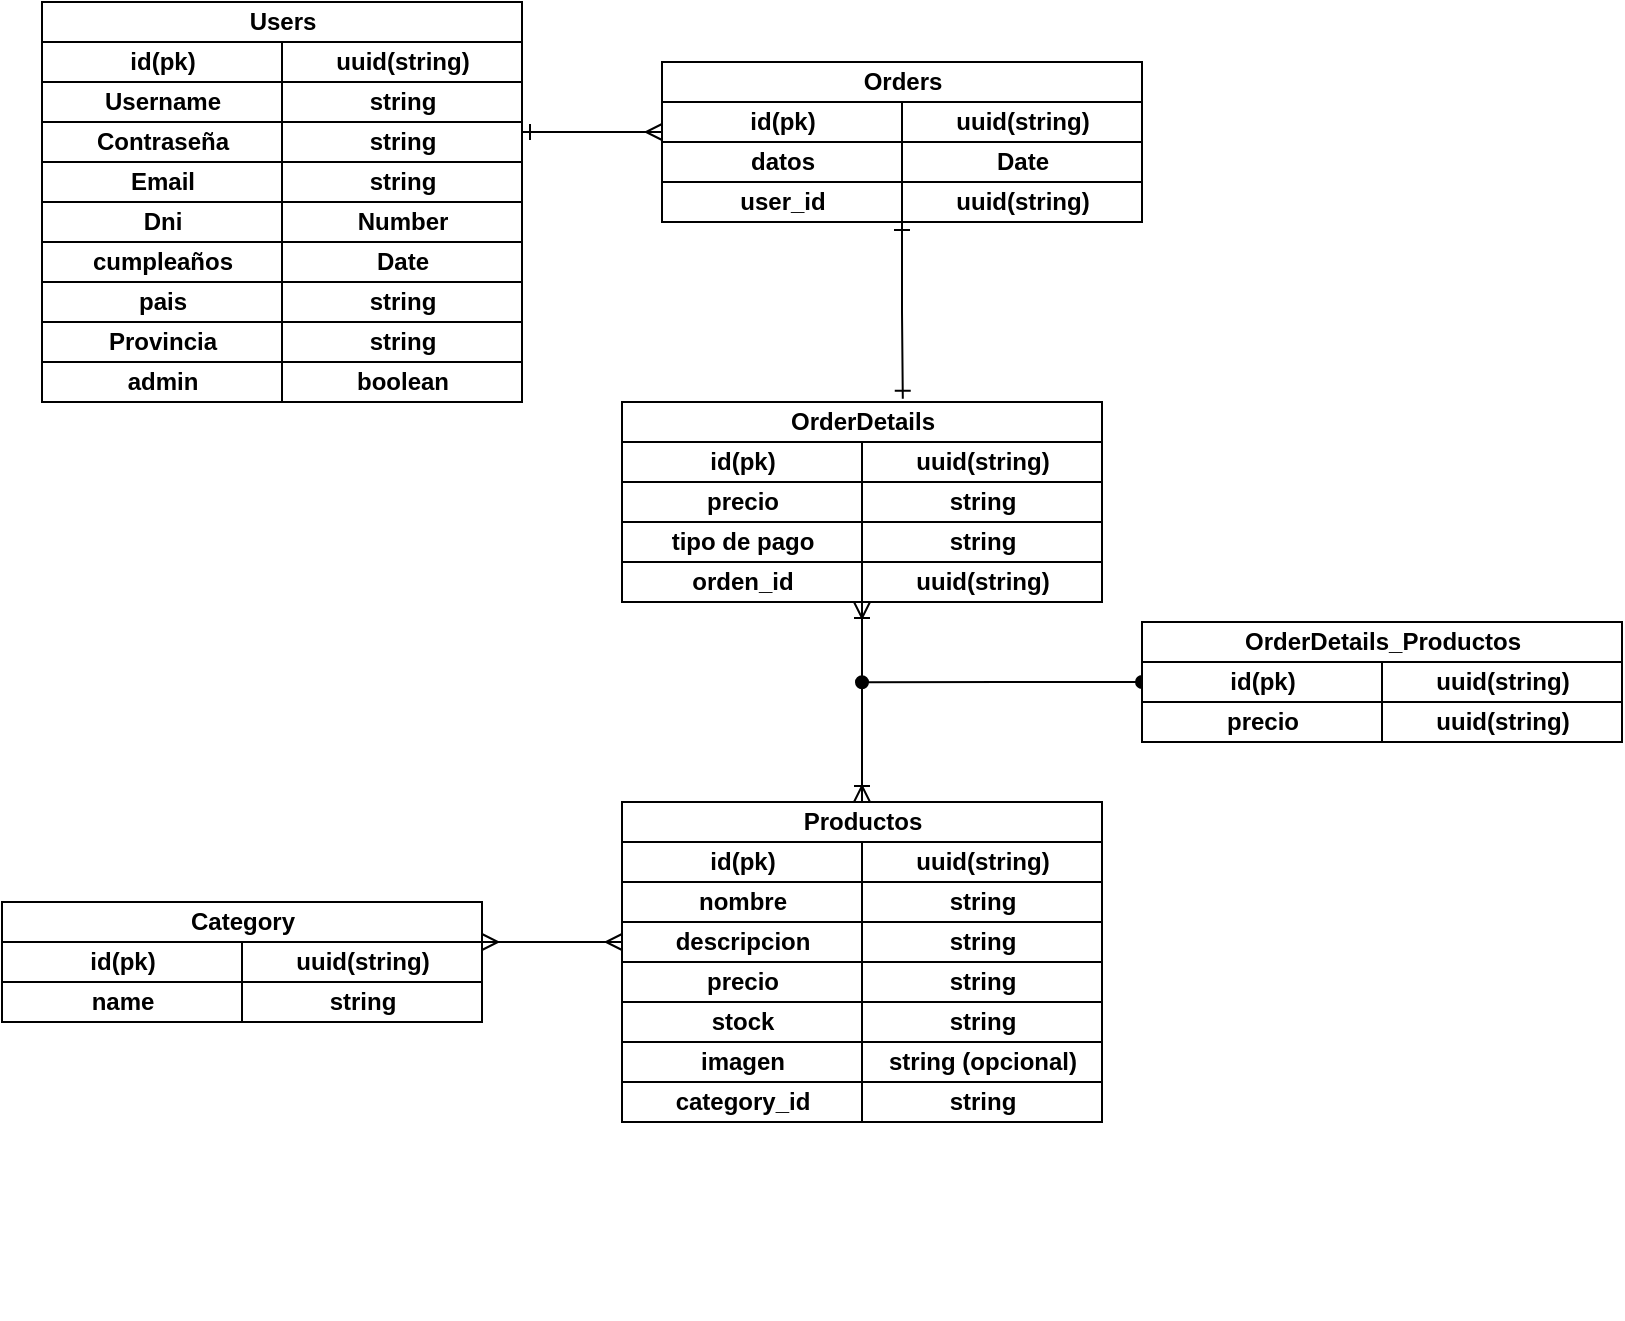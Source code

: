 <mxfile version="25.0.1">
  <diagram id="C5RBs43oDa-KdzZeNtuy" name="Page-1">
    <mxGraphModel dx="989" dy="537" grid="1" gridSize="10" guides="1" tooltips="1" connect="1" arrows="1" fold="1" page="1" pageScale="1" pageWidth="827" pageHeight="1169" math="0" shadow="0">
      <root>
        <mxCell id="WIyWlLk6GJQsqaUBKTNV-0" />
        <mxCell id="WIyWlLk6GJQsqaUBKTNV-1" parent="WIyWlLk6GJQsqaUBKTNV-0" />
        <mxCell id="8zD1isjqCTYLz-I86Rim-5" value="Users" style="swimlane;childLayout=stackLayout;resizeParent=1;resizeParentMax=0;startSize=20;html=1;" vertex="1" parent="WIyWlLk6GJQsqaUBKTNV-1">
          <mxGeometry x="140" y="80" width="240" height="200" as="geometry" />
        </mxCell>
        <mxCell id="8zD1isjqCTYLz-I86Rim-6" value="&lt;div&gt;id(pk)&lt;/div&gt;" style="swimlane;startSize=20;html=1;" vertex="1" parent="8zD1isjqCTYLz-I86Rim-5">
          <mxGeometry y="20" width="120" height="180" as="geometry">
            <mxRectangle y="20" width="40" height="190" as="alternateBounds" />
          </mxGeometry>
        </mxCell>
        <mxCell id="8zD1isjqCTYLz-I86Rim-18" value="&lt;div&gt;Username&lt;/div&gt;" style="swimlane;startSize=20;html=1;" vertex="1" parent="8zD1isjqCTYLz-I86Rim-6">
          <mxGeometry y="20" width="120" height="20" as="geometry">
            <mxRectangle y="20" width="40" height="190" as="alternateBounds" />
          </mxGeometry>
        </mxCell>
        <mxCell id="8zD1isjqCTYLz-I86Rim-19" value="&lt;div&gt;Contraseña&lt;/div&gt;" style="swimlane;startSize=20;html=1;" vertex="1" parent="8zD1isjqCTYLz-I86Rim-6">
          <mxGeometry y="40" width="120" height="20" as="geometry">
            <mxRectangle y="20" width="40" height="190" as="alternateBounds" />
          </mxGeometry>
        </mxCell>
        <mxCell id="8zD1isjqCTYLz-I86Rim-20" value="&lt;div&gt;Email&lt;/div&gt;" style="swimlane;startSize=20;html=1;" vertex="1" parent="8zD1isjqCTYLz-I86Rim-6">
          <mxGeometry y="60" width="120" height="20" as="geometry">
            <mxRectangle y="20" width="40" height="190" as="alternateBounds" />
          </mxGeometry>
        </mxCell>
        <mxCell id="8zD1isjqCTYLz-I86Rim-21" value="&lt;div&gt;Dni&lt;/div&gt;" style="swimlane;startSize=20;html=1;" vertex="1" parent="8zD1isjqCTYLz-I86Rim-6">
          <mxGeometry y="80" width="120" height="20" as="geometry">
            <mxRectangle y="20" width="40" height="190" as="alternateBounds" />
          </mxGeometry>
        </mxCell>
        <mxCell id="8zD1isjqCTYLz-I86Rim-22" value="&lt;div&gt;cumpleaños&lt;/div&gt;" style="swimlane;startSize=20;html=1;" vertex="1" parent="8zD1isjqCTYLz-I86Rim-6">
          <mxGeometry y="100" width="120" height="20" as="geometry">
            <mxRectangle y="20" width="40" height="190" as="alternateBounds" />
          </mxGeometry>
        </mxCell>
        <mxCell id="8zD1isjqCTYLz-I86Rim-23" value="&lt;div&gt;pais&lt;span style=&quot;color: rgba(0, 0, 0, 0); font-family: monospace; font-size: 0px; font-weight: 400; text-align: start; background-color: initial;&quot;&gt;%3CmxGraphModel%3E%3Croot%3E%3CmxCell%20id%3D%220%22%2F%3E%3CmxCell%20id%3D%221%22%20parent%3D%220%22%2F%3E%3CmxCell%20id%3D%222%22%20value%3D%22%26lt%3Bdiv%26gt%3Bid(pk)%26lt%3B%2Fdiv%26gt%3B%22%20style%3D%22swimlane%3BstartSize%3D20%3Bhtml%3D1%3B%22%20vertex%3D%221%22%20parent%3D%221%22%3E%3CmxGeometry%20x%3D%22140%22%20y%3D%22140%22%20width%3D%22120%22%20height%3D%2220%22%20as%3D%22geometry%22%3E%3CmxRectangle%20y%3D%2220%22%20width%3D%2240%22%20height%3D%22190%22%20as%3D%22alternateBounds%22%2F%3E%3C%2FmxGeometry%3E%3C%2FmxCell%3E%3C%2Froot%3E%3C%2FmxGraphModel%3E&lt;/span&gt;&lt;/div&gt;" style="swimlane;startSize=20;html=1;" vertex="1" parent="8zD1isjqCTYLz-I86Rim-6">
          <mxGeometry y="120" width="120" height="20" as="geometry">
            <mxRectangle y="20" width="40" height="190" as="alternateBounds" />
          </mxGeometry>
        </mxCell>
        <mxCell id="8zD1isjqCTYLz-I86Rim-24" value="&lt;div&gt;Provincia&lt;/div&gt;" style="swimlane;startSize=20;html=1;" vertex="1" parent="8zD1isjqCTYLz-I86Rim-6">
          <mxGeometry y="140" width="120" height="20" as="geometry">
            <mxRectangle y="20" width="40" height="190" as="alternateBounds" />
          </mxGeometry>
        </mxCell>
        <mxCell id="8zD1isjqCTYLz-I86Rim-25" value="&lt;div&gt;admin&lt;/div&gt;" style="swimlane;startSize=20;html=1;" vertex="1" parent="8zD1isjqCTYLz-I86Rim-6">
          <mxGeometry y="160" width="120" height="20" as="geometry">
            <mxRectangle y="20" width="40" height="190" as="alternateBounds" />
          </mxGeometry>
        </mxCell>
        <mxCell id="8zD1isjqCTYLz-I86Rim-26" style="edgeStyle=orthogonalEdgeStyle;rounded=0;orthogonalLoop=1;jettySize=auto;html=1;" edge="1" parent="8zD1isjqCTYLz-I86Rim-5">
          <mxGeometry relative="1" as="geometry">
            <mxPoint x="119.966" y="200.0" as="targetPoint" />
            <mxPoint x="120" y="200" as="sourcePoint" />
          </mxGeometry>
        </mxCell>
        <mxCell id="8zD1isjqCTYLz-I86Rim-7" value="uuid(string)" style="swimlane;startSize=20;html=1;" vertex="1" parent="8zD1isjqCTYLz-I86Rim-5">
          <mxGeometry x="120" y="20" width="120" height="180" as="geometry">
            <mxRectangle x="40" y="20" width="40" height="190" as="alternateBounds" />
          </mxGeometry>
        </mxCell>
        <mxCell id="8zD1isjqCTYLz-I86Rim-28" value="&lt;div&gt;string&lt;/div&gt;" style="swimlane;startSize=20;html=1;" vertex="1" parent="8zD1isjqCTYLz-I86Rim-7">
          <mxGeometry y="20" width="120" height="20" as="geometry">
            <mxRectangle y="20" width="40" height="190" as="alternateBounds" />
          </mxGeometry>
        </mxCell>
        <mxCell id="8zD1isjqCTYLz-I86Rim-29" value="&lt;div&gt;string&lt;/div&gt;" style="swimlane;startSize=20;html=1;" vertex="1" parent="8zD1isjqCTYLz-I86Rim-7">
          <mxGeometry y="40" width="120" height="20" as="geometry">
            <mxRectangle y="20" width="40" height="190" as="alternateBounds" />
          </mxGeometry>
        </mxCell>
        <mxCell id="8zD1isjqCTYLz-I86Rim-30" value="&lt;div&gt;string&lt;/div&gt;" style="swimlane;startSize=20;html=1;" vertex="1" parent="8zD1isjqCTYLz-I86Rim-7">
          <mxGeometry y="60" width="120" height="20" as="geometry">
            <mxRectangle y="20" width="40" height="190" as="alternateBounds" />
          </mxGeometry>
        </mxCell>
        <mxCell id="8zD1isjqCTYLz-I86Rim-31" value="&lt;div&gt;Number&lt;span style=&quot;color: rgba(0, 0, 0, 0); font-family: monospace; font-size: 0px; font-weight: 400; text-align: start; background-color: initial;&quot;&gt;%3CmxGraphModel%3E%3Croot%3E%3CmxCell%20id%3D%220%22%2F%3E%3CmxCell%20id%3D%221%22%20parent%3D%220%22%2F%3E%3CmxCell%20id%3D%222%22%20value%3D%22%26lt%3Bdiv%26gt%3Bstring%26lt%3B%2Fdiv%26gt%3B%22%20style%3D%22swimlane%3BstartSize%3D20%3Bhtml%3D1%3B%22%20vertex%3D%221%22%20parent%3D%221%22%3E%3CmxGeometry%20x%3D%22260%22%20y%3D%22120%22%20width%3D%22120%22%20height%3D%2220%22%20as%3D%22geometry%22%3E%3CmxRectangle%20y%3D%2220%22%20width%3D%2240%22%20height%3D%22190%22%20as%3D%22alternateBounds%22%2F%3E%3C%2FmxGeometry%3E%3C%2FmxCell%3E%3C%2Froot%3E%3C%2FmxGraphModel%3E&lt;/span&gt;&lt;/div&gt;" style="swimlane;startSize=20;html=1;" vertex="1" parent="8zD1isjqCTYLz-I86Rim-7">
          <mxGeometry y="80" width="120" height="20" as="geometry">
            <mxRectangle y="20" width="40" height="190" as="alternateBounds" />
          </mxGeometry>
        </mxCell>
        <mxCell id="8zD1isjqCTYLz-I86Rim-32" value="&lt;div&gt;Date&lt;/div&gt;" style="swimlane;startSize=20;html=1;" vertex="1" parent="8zD1isjqCTYLz-I86Rim-7">
          <mxGeometry y="100" width="120" height="20" as="geometry">
            <mxRectangle y="20" width="40" height="190" as="alternateBounds" />
          </mxGeometry>
        </mxCell>
        <mxCell id="8zD1isjqCTYLz-I86Rim-33" value="&lt;div&gt;string&lt;/div&gt;" style="swimlane;startSize=20;html=1;" vertex="1" parent="8zD1isjqCTYLz-I86Rim-7">
          <mxGeometry y="120" width="120" height="20" as="geometry">
            <mxRectangle y="20" width="40" height="190" as="alternateBounds" />
          </mxGeometry>
        </mxCell>
        <mxCell id="8zD1isjqCTYLz-I86Rim-35" value="&lt;div&gt;string&lt;/div&gt;" style="swimlane;startSize=20;html=1;" vertex="1" parent="8zD1isjqCTYLz-I86Rim-7">
          <mxGeometry y="140" width="120" height="20" as="geometry">
            <mxRectangle y="20" width="40" height="190" as="alternateBounds" />
          </mxGeometry>
        </mxCell>
        <mxCell id="8zD1isjqCTYLz-I86Rim-36" value="&lt;div&gt;boolean&lt;/div&gt;" style="swimlane;startSize=20;html=1;" vertex="1" parent="8zD1isjqCTYLz-I86Rim-7">
          <mxGeometry y="160" width="120" height="20" as="geometry">
            <mxRectangle y="20" width="40" height="190" as="alternateBounds" />
          </mxGeometry>
        </mxCell>
        <mxCell id="8zD1isjqCTYLz-I86Rim-37" value="Orders" style="swimlane;childLayout=stackLayout;resizeParent=1;resizeParentMax=0;startSize=20;html=1;" vertex="1" parent="WIyWlLk6GJQsqaUBKTNV-1">
          <mxGeometry x="450" y="110" width="240" height="80" as="geometry" />
        </mxCell>
        <mxCell id="8zD1isjqCTYLz-I86Rim-38" value="&lt;div&gt;id(pk)&lt;/div&gt;" style="swimlane;startSize=20;html=1;" vertex="1" parent="8zD1isjqCTYLz-I86Rim-37">
          <mxGeometry y="20" width="120" height="60" as="geometry">
            <mxRectangle y="20" width="40" height="190" as="alternateBounds" />
          </mxGeometry>
        </mxCell>
        <mxCell id="8zD1isjqCTYLz-I86Rim-39" value="&lt;div&gt;datos&lt;/div&gt;" style="swimlane;startSize=20;html=1;" vertex="1" parent="8zD1isjqCTYLz-I86Rim-38">
          <mxGeometry y="20" width="120" height="20" as="geometry">
            <mxRectangle y="20" width="40" height="190" as="alternateBounds" />
          </mxGeometry>
        </mxCell>
        <mxCell id="8zD1isjqCTYLz-I86Rim-40" value="&lt;div&gt;user_id&lt;/div&gt;" style="swimlane;startSize=20;html=1;" vertex="1" parent="8zD1isjqCTYLz-I86Rim-38">
          <mxGeometry y="40" width="120" height="20" as="geometry">
            <mxRectangle y="20" width="40" height="190" as="alternateBounds" />
          </mxGeometry>
        </mxCell>
        <mxCell id="8zD1isjqCTYLz-I86Rim-47" style="edgeStyle=orthogonalEdgeStyle;rounded=0;orthogonalLoop=1;jettySize=auto;html=1;" edge="1" parent="8zD1isjqCTYLz-I86Rim-37">
          <mxGeometry relative="1" as="geometry">
            <mxPoint x="89.966" y="200.0" as="targetPoint" />
            <mxPoint x="90" y="200" as="sourcePoint" />
          </mxGeometry>
        </mxCell>
        <mxCell id="8zD1isjqCTYLz-I86Rim-48" value="uuid(string)" style="swimlane;startSize=20;html=1;" vertex="1" parent="8zD1isjqCTYLz-I86Rim-37">
          <mxGeometry x="120" y="20" width="120" height="60" as="geometry">
            <mxRectangle x="40" y="20" width="40" height="190" as="alternateBounds" />
          </mxGeometry>
        </mxCell>
        <mxCell id="8zD1isjqCTYLz-I86Rim-49" value="&lt;div&gt;Date&lt;/div&gt;" style="swimlane;startSize=20;html=1;" vertex="1" parent="8zD1isjqCTYLz-I86Rim-48">
          <mxGeometry y="20" width="120" height="20" as="geometry">
            <mxRectangle y="20" width="40" height="190" as="alternateBounds" />
          </mxGeometry>
        </mxCell>
        <mxCell id="8zD1isjqCTYLz-I86Rim-50" value="&lt;div&gt;uuid(string)&lt;/div&gt;" style="swimlane;startSize=20;html=1;" vertex="1" parent="8zD1isjqCTYLz-I86Rim-48">
          <mxGeometry y="40" width="120" height="20" as="geometry">
            <mxRectangle y="20" width="40" height="190" as="alternateBounds" />
          </mxGeometry>
        </mxCell>
        <mxCell id="8zD1isjqCTYLz-I86Rim-57" style="edgeStyle=orthogonalEdgeStyle;rounded=0;orthogonalLoop=1;jettySize=auto;html=1;exitX=1;exitY=1;exitDx=0;exitDy=0;entryX=1;entryY=1;entryDx=0;entryDy=0;" edge="1" parent="8zD1isjqCTYLz-I86Rim-48" source="8zD1isjqCTYLz-I86Rim-48" target="8zD1isjqCTYLz-I86Rim-50">
          <mxGeometry relative="1" as="geometry" />
        </mxCell>
        <mxCell id="8zD1isjqCTYLz-I86Rim-58" value="OrderDetails" style="swimlane;childLayout=stackLayout;resizeParent=1;resizeParentMax=0;startSize=20;html=1;" vertex="1" parent="WIyWlLk6GJQsqaUBKTNV-1">
          <mxGeometry x="430" y="280" width="240" height="100" as="geometry" />
        </mxCell>
        <mxCell id="8zD1isjqCTYLz-I86Rim-59" value="&lt;div&gt;id(pk)&lt;/div&gt;" style="swimlane;startSize=20;html=1;" vertex="1" parent="8zD1isjqCTYLz-I86Rim-58">
          <mxGeometry y="20" width="120" height="80" as="geometry">
            <mxRectangle y="20" width="40" height="190" as="alternateBounds" />
          </mxGeometry>
        </mxCell>
        <mxCell id="8zD1isjqCTYLz-I86Rim-60" value="&lt;div&gt;precio&lt;/div&gt;" style="swimlane;startSize=20;html=1;" vertex="1" parent="8zD1isjqCTYLz-I86Rim-59">
          <mxGeometry y="20" width="120" height="20" as="geometry">
            <mxRectangle y="20" width="40" height="190" as="alternateBounds" />
          </mxGeometry>
        </mxCell>
        <mxCell id="8zD1isjqCTYLz-I86Rim-61" value="&lt;div&gt;tipo de pago&lt;/div&gt;" style="swimlane;startSize=20;html=1;" vertex="1" parent="8zD1isjqCTYLz-I86Rim-59">
          <mxGeometry y="40" width="120" height="20" as="geometry">
            <mxRectangle y="20" width="40" height="190" as="alternateBounds" />
          </mxGeometry>
        </mxCell>
        <mxCell id="8zD1isjqCTYLz-I86Rim-62" value="&lt;div&gt;orden_id&lt;/div&gt;" style="swimlane;startSize=20;html=1;" vertex="1" parent="8zD1isjqCTYLz-I86Rim-59">
          <mxGeometry y="60" width="120" height="20" as="geometry">
            <mxRectangle y="20" width="40" height="190" as="alternateBounds" />
          </mxGeometry>
        </mxCell>
        <mxCell id="8zD1isjqCTYLz-I86Rim-68" style="edgeStyle=orthogonalEdgeStyle;rounded=0;orthogonalLoop=1;jettySize=auto;html=1;" edge="1" parent="8zD1isjqCTYLz-I86Rim-58">
          <mxGeometry relative="1" as="geometry">
            <mxPoint x="109.966" y="270.0" as="targetPoint" />
            <mxPoint x="110" y="270" as="sourcePoint" />
          </mxGeometry>
        </mxCell>
        <mxCell id="8zD1isjqCTYLz-I86Rim-69" value="uuid(string)" style="swimlane;startSize=20;html=1;" vertex="1" parent="8zD1isjqCTYLz-I86Rim-58">
          <mxGeometry x="120" y="20" width="120" height="80" as="geometry">
            <mxRectangle x="40" y="20" width="40" height="190" as="alternateBounds" />
          </mxGeometry>
        </mxCell>
        <mxCell id="8zD1isjqCTYLz-I86Rim-70" value="&lt;div&gt;string&lt;/div&gt;" style="swimlane;startSize=20;html=1;" vertex="1" parent="8zD1isjqCTYLz-I86Rim-69">
          <mxGeometry y="20" width="120" height="20" as="geometry">
            <mxRectangle y="20" width="40" height="190" as="alternateBounds" />
          </mxGeometry>
        </mxCell>
        <mxCell id="8zD1isjqCTYLz-I86Rim-71" value="&lt;div&gt;string&lt;/div&gt;" style="swimlane;startSize=20;html=1;" vertex="1" parent="8zD1isjqCTYLz-I86Rim-69">
          <mxGeometry y="40" width="120" height="20" as="geometry">
            <mxRectangle y="20" width="40" height="190" as="alternateBounds" />
          </mxGeometry>
        </mxCell>
        <mxCell id="8zD1isjqCTYLz-I86Rim-72" value="&lt;div&gt;uuid(string)&lt;/div&gt;" style="swimlane;startSize=20;html=1;" vertex="1" parent="8zD1isjqCTYLz-I86Rim-69">
          <mxGeometry y="60" width="120" height="20" as="geometry">
            <mxRectangle y="20" width="40" height="190" as="alternateBounds" />
          </mxGeometry>
        </mxCell>
        <mxCell id="8zD1isjqCTYLz-I86Rim-78" style="edgeStyle=orthogonalEdgeStyle;rounded=0;orthogonalLoop=1;jettySize=auto;html=1;" edge="1" parent="WIyWlLk6GJQsqaUBKTNV-1">
          <mxGeometry relative="1" as="geometry">
            <mxPoint x="789.966" y="420.0" as="targetPoint" />
            <mxPoint x="790" y="420" as="sourcePoint" />
          </mxGeometry>
        </mxCell>
        <mxCell id="8zD1isjqCTYLz-I86Rim-121" style="edgeStyle=orthogonalEdgeStyle;rounded=0;orthogonalLoop=1;jettySize=auto;html=1;exitX=0;exitY=0.5;exitDx=0;exitDy=0;endArrow=oval;endFill=1;startArrow=oval;startFill=1;" edge="1" parent="WIyWlLk6GJQsqaUBKTNV-1" source="8zD1isjqCTYLz-I86Rim-79">
          <mxGeometry relative="1" as="geometry">
            <mxPoint x="550" y="420.111" as="targetPoint" />
          </mxGeometry>
        </mxCell>
        <mxCell id="8zD1isjqCTYLz-I86Rim-79" value="OrderDetails_Productos" style="swimlane;childLayout=stackLayout;resizeParent=1;resizeParentMax=0;startSize=20;html=1;" vertex="1" parent="WIyWlLk6GJQsqaUBKTNV-1">
          <mxGeometry x="690" y="390" width="240" height="60" as="geometry" />
        </mxCell>
        <mxCell id="8zD1isjqCTYLz-I86Rim-80" value="&lt;div&gt;id(pk)&lt;/div&gt;" style="swimlane;startSize=20;html=1;" vertex="1" parent="8zD1isjqCTYLz-I86Rim-79">
          <mxGeometry y="20" width="120" height="40" as="geometry">
            <mxRectangle y="20" width="40" height="190" as="alternateBounds" />
          </mxGeometry>
        </mxCell>
        <mxCell id="8zD1isjqCTYLz-I86Rim-81" value="&lt;div&gt;precio&lt;/div&gt;" style="swimlane;startSize=20;html=1;" vertex="1" parent="8zD1isjqCTYLz-I86Rim-80">
          <mxGeometry y="20" width="120" height="20" as="geometry">
            <mxRectangle y="20" width="40" height="190" as="alternateBounds" />
          </mxGeometry>
        </mxCell>
        <mxCell id="8zD1isjqCTYLz-I86Rim-84" style="edgeStyle=orthogonalEdgeStyle;rounded=0;orthogonalLoop=1;jettySize=auto;html=1;" edge="1" parent="8zD1isjqCTYLz-I86Rim-79">
          <mxGeometry relative="1" as="geometry">
            <mxPoint x="119.966" y="200.0" as="targetPoint" />
            <mxPoint x="120" y="200" as="sourcePoint" />
          </mxGeometry>
        </mxCell>
        <mxCell id="8zD1isjqCTYLz-I86Rim-85" value="uuid(string)" style="swimlane;startSize=20;html=1;" vertex="1" parent="8zD1isjqCTYLz-I86Rim-79">
          <mxGeometry x="120" y="20" width="120" height="40" as="geometry">
            <mxRectangle x="40" y="20" width="40" height="190" as="alternateBounds" />
          </mxGeometry>
        </mxCell>
        <mxCell id="8zD1isjqCTYLz-I86Rim-86" value="&lt;div&gt;uuid(string)&lt;/div&gt;" style="swimlane;startSize=20;html=1;" vertex="1" parent="8zD1isjqCTYLz-I86Rim-85">
          <mxGeometry y="20" width="120" height="20" as="geometry">
            <mxRectangle y="20" width="40" height="190" as="alternateBounds" />
          </mxGeometry>
        </mxCell>
        <mxCell id="8zD1isjqCTYLz-I86Rim-99" style="edgeStyle=orthogonalEdgeStyle;rounded=0;orthogonalLoop=1;jettySize=auto;html=1;" edge="1" parent="WIyWlLk6GJQsqaUBKTNV-1">
          <mxGeometry relative="1" as="geometry">
            <mxPoint x="529.966" y="510.0" as="targetPoint" />
            <mxPoint x="530" y="510" as="sourcePoint" />
          </mxGeometry>
        </mxCell>
        <mxCell id="8zD1isjqCTYLz-I86Rim-100" value="Productos" style="swimlane;childLayout=stackLayout;resizeParent=1;resizeParentMax=0;startSize=20;html=1;" vertex="1" parent="WIyWlLk6GJQsqaUBKTNV-1">
          <mxGeometry x="430" y="480" width="240" height="160" as="geometry" />
        </mxCell>
        <mxCell id="8zD1isjqCTYLz-I86Rim-101" value="&lt;div&gt;id(pk)&lt;/div&gt;" style="swimlane;startSize=20;html=1;" vertex="1" parent="8zD1isjqCTYLz-I86Rim-100">
          <mxGeometry y="20" width="120" height="140" as="geometry">
            <mxRectangle y="20" width="40" height="190" as="alternateBounds" />
          </mxGeometry>
        </mxCell>
        <mxCell id="8zD1isjqCTYLz-I86Rim-102" value="&lt;div&gt;nombre&lt;/div&gt;" style="swimlane;startSize=20;html=1;" vertex="1" parent="8zD1isjqCTYLz-I86Rim-101">
          <mxGeometry y="20" width="120" height="20" as="geometry">
            <mxRectangle y="20" width="40" height="190" as="alternateBounds" />
          </mxGeometry>
        </mxCell>
        <mxCell id="8zD1isjqCTYLz-I86Rim-103" value="&lt;div&gt;descripcion&lt;/div&gt;" style="swimlane;startSize=20;html=1;" vertex="1" parent="8zD1isjqCTYLz-I86Rim-101">
          <mxGeometry y="40" width="120" height="20" as="geometry">
            <mxRectangle y="20" width="40" height="190" as="alternateBounds" />
          </mxGeometry>
        </mxCell>
        <mxCell id="8zD1isjqCTYLz-I86Rim-104" value="&lt;div&gt;precio&lt;/div&gt;" style="swimlane;startSize=20;html=1;" vertex="1" parent="8zD1isjqCTYLz-I86Rim-101">
          <mxGeometry y="60" width="120" height="20" as="geometry">
            <mxRectangle y="20" width="40" height="190" as="alternateBounds" />
          </mxGeometry>
        </mxCell>
        <mxCell id="8zD1isjqCTYLz-I86Rim-111" value="&lt;div&gt;stock&lt;/div&gt;" style="swimlane;startSize=20;html=1;" vertex="1" parent="8zD1isjqCTYLz-I86Rim-101">
          <mxGeometry y="80" width="120" height="20" as="geometry">
            <mxRectangle y="20" width="40" height="190" as="alternateBounds" />
          </mxGeometry>
        </mxCell>
        <mxCell id="8zD1isjqCTYLz-I86Rim-112" value="&lt;div&gt;imagen&lt;/div&gt;" style="swimlane;startSize=20;html=1;" vertex="1" parent="8zD1isjqCTYLz-I86Rim-101">
          <mxGeometry y="100" width="120" height="20" as="geometry">
            <mxRectangle y="20" width="40" height="190" as="alternateBounds" />
          </mxGeometry>
        </mxCell>
        <mxCell id="8zD1isjqCTYLz-I86Rim-113" value="&lt;div&gt;category_id&lt;/div&gt;" style="swimlane;startSize=20;html=1;" vertex="1" parent="8zD1isjqCTYLz-I86Rim-101">
          <mxGeometry y="120" width="120" height="20" as="geometry">
            <mxRectangle y="20" width="40" height="190" as="alternateBounds" />
          </mxGeometry>
        </mxCell>
        <mxCell id="8zD1isjqCTYLz-I86Rim-105" style="edgeStyle=orthogonalEdgeStyle;rounded=0;orthogonalLoop=1;jettySize=auto;html=1;" edge="1" parent="8zD1isjqCTYLz-I86Rim-100">
          <mxGeometry relative="1" as="geometry">
            <mxPoint x="119.966" y="200.0" as="targetPoint" />
            <mxPoint x="120" y="200" as="sourcePoint" />
          </mxGeometry>
        </mxCell>
        <mxCell id="8zD1isjqCTYLz-I86Rim-106" value="uuid(string)" style="swimlane;startSize=20;html=1;" vertex="1" parent="8zD1isjqCTYLz-I86Rim-100">
          <mxGeometry x="120" y="20" width="120" height="140" as="geometry">
            <mxRectangle x="40" y="20" width="40" height="190" as="alternateBounds" />
          </mxGeometry>
        </mxCell>
        <mxCell id="8zD1isjqCTYLz-I86Rim-107" value="&lt;div&gt;string&lt;/div&gt;" style="swimlane;startSize=20;html=1;" vertex="1" parent="8zD1isjqCTYLz-I86Rim-106">
          <mxGeometry y="20" width="120" height="20" as="geometry">
            <mxRectangle y="20" width="40" height="190" as="alternateBounds" />
          </mxGeometry>
        </mxCell>
        <mxCell id="8zD1isjqCTYLz-I86Rim-108" value="&lt;div&gt;string&lt;/div&gt;" style="swimlane;startSize=20;html=1;" vertex="1" parent="8zD1isjqCTYLz-I86Rim-106">
          <mxGeometry y="40" width="120" height="20" as="geometry">
            <mxRectangle y="20" width="40" height="190" as="alternateBounds" />
          </mxGeometry>
        </mxCell>
        <mxCell id="8zD1isjqCTYLz-I86Rim-109" value="&lt;div&gt;string&lt;/div&gt;" style="swimlane;startSize=20;html=1;" vertex="1" parent="8zD1isjqCTYLz-I86Rim-106">
          <mxGeometry y="60" width="120" height="20" as="geometry">
            <mxRectangle y="20" width="40" height="190" as="alternateBounds" />
          </mxGeometry>
        </mxCell>
        <mxCell id="8zD1isjqCTYLz-I86Rim-114" value="&lt;div&gt;string&lt;/div&gt;" style="swimlane;startSize=20;html=1;" vertex="1" parent="8zD1isjqCTYLz-I86Rim-106">
          <mxGeometry y="80" width="120" height="20" as="geometry">
            <mxRectangle y="20" width="40" height="190" as="alternateBounds" />
          </mxGeometry>
        </mxCell>
        <mxCell id="8zD1isjqCTYLz-I86Rim-115" value="&lt;div&gt;string (opcional)&lt;/div&gt;" style="swimlane;startSize=20;html=1;" vertex="1" parent="8zD1isjqCTYLz-I86Rim-106">
          <mxGeometry y="100" width="120" height="20" as="geometry">
            <mxRectangle y="20" width="40" height="190" as="alternateBounds" />
          </mxGeometry>
        </mxCell>
        <mxCell id="8zD1isjqCTYLz-I86Rim-116" value="&lt;div&gt;string&lt;/div&gt;" style="swimlane;startSize=20;html=1;" vertex="1" parent="8zD1isjqCTYLz-I86Rim-106">
          <mxGeometry y="120" width="120" height="20" as="geometry">
            <mxRectangle y="20" width="40" height="190" as="alternateBounds" />
          </mxGeometry>
        </mxCell>
        <mxCell id="8zD1isjqCTYLz-I86Rim-117" style="edgeStyle=orthogonalEdgeStyle;rounded=0;orthogonalLoop=1;jettySize=auto;html=1;exitX=1;exitY=0.25;exitDx=0;exitDy=0;entryX=0;entryY=0.25;entryDx=0;entryDy=0;endArrow=ERmany;endFill=0;startArrow=ERone;startFill=0;" edge="1" parent="WIyWlLk6GJQsqaUBKTNV-1" source="8zD1isjqCTYLz-I86Rim-7" target="8zD1isjqCTYLz-I86Rim-38">
          <mxGeometry relative="1" as="geometry" />
        </mxCell>
        <mxCell id="8zD1isjqCTYLz-I86Rim-119" style="edgeStyle=orthogonalEdgeStyle;rounded=0;orthogonalLoop=1;jettySize=auto;html=1;exitX=0;exitY=1;exitDx=0;exitDy=0;entryX=0.585;entryY=-0.016;entryDx=0;entryDy=0;entryPerimeter=0;endArrow=ERone;endFill=0;startArrow=ERone;startFill=0;" edge="1" parent="WIyWlLk6GJQsqaUBKTNV-1" source="8zD1isjqCTYLz-I86Rim-48" target="8zD1isjqCTYLz-I86Rim-58">
          <mxGeometry relative="1" as="geometry" />
        </mxCell>
        <mxCell id="8zD1isjqCTYLz-I86Rim-120" style="edgeStyle=orthogonalEdgeStyle;rounded=0;orthogonalLoop=1;jettySize=auto;html=1;exitX=0;exitY=1;exitDx=0;exitDy=0;entryX=0.5;entryY=0;entryDx=0;entryDy=0;startArrow=ERoneToMany;startFill=0;endArrow=ERoneToMany;endFill=0;" edge="1" parent="WIyWlLk6GJQsqaUBKTNV-1" source="8zD1isjqCTYLz-I86Rim-69" target="8zD1isjqCTYLz-I86Rim-100">
          <mxGeometry relative="1" as="geometry" />
        </mxCell>
        <mxCell id="8zD1isjqCTYLz-I86Rim-122" style="edgeStyle=orthogonalEdgeStyle;rounded=0;orthogonalLoop=1;jettySize=auto;html=1;" edge="1" parent="WIyWlLk6GJQsqaUBKTNV-1">
          <mxGeometry relative="1" as="geometry">
            <mxPoint x="219.966" y="560.0" as="targetPoint" />
            <mxPoint x="220" y="560" as="sourcePoint" />
          </mxGeometry>
        </mxCell>
        <mxCell id="8zD1isjqCTYLz-I86Rim-123" value="Category" style="swimlane;childLayout=stackLayout;resizeParent=1;resizeParentMax=0;startSize=20;html=1;" vertex="1" parent="WIyWlLk6GJQsqaUBKTNV-1">
          <mxGeometry x="120" y="530" width="240" height="60" as="geometry" />
        </mxCell>
        <mxCell id="8zD1isjqCTYLz-I86Rim-124" value="&lt;div&gt;id(pk)&lt;/div&gt;" style="swimlane;startSize=20;html=1;" vertex="1" parent="8zD1isjqCTYLz-I86Rim-123">
          <mxGeometry y="20" width="120" height="40" as="geometry">
            <mxRectangle y="20" width="40" height="190" as="alternateBounds" />
          </mxGeometry>
        </mxCell>
        <mxCell id="8zD1isjqCTYLz-I86Rim-125" value="&lt;div&gt;name&lt;/div&gt;" style="swimlane;startSize=20;html=1;" vertex="1" parent="8zD1isjqCTYLz-I86Rim-124">
          <mxGeometry y="20" width="120" height="20" as="geometry">
            <mxRectangle y="20" width="40" height="190" as="alternateBounds" />
          </mxGeometry>
        </mxCell>
        <mxCell id="8zD1isjqCTYLz-I86Rim-126" style="edgeStyle=orthogonalEdgeStyle;rounded=0;orthogonalLoop=1;jettySize=auto;html=1;" edge="1" parent="8zD1isjqCTYLz-I86Rim-123">
          <mxGeometry relative="1" as="geometry">
            <mxPoint x="119.966" y="200.0" as="targetPoint" />
            <mxPoint x="120" y="200" as="sourcePoint" />
          </mxGeometry>
        </mxCell>
        <mxCell id="8zD1isjqCTYLz-I86Rim-127" value="uuid(string)" style="swimlane;startSize=20;html=1;" vertex="1" parent="8zD1isjqCTYLz-I86Rim-123">
          <mxGeometry x="120" y="20" width="120" height="40" as="geometry">
            <mxRectangle x="40" y="20" width="40" height="190" as="alternateBounds" />
          </mxGeometry>
        </mxCell>
        <mxCell id="8zD1isjqCTYLz-I86Rim-128" value="&lt;div&gt;string&lt;/div&gt;" style="swimlane;startSize=20;html=1;" vertex="1" parent="8zD1isjqCTYLz-I86Rim-127">
          <mxGeometry y="20" width="120" height="20" as="geometry">
            <mxRectangle y="20" width="40" height="190" as="alternateBounds" />
          </mxGeometry>
        </mxCell>
        <mxCell id="8zD1isjqCTYLz-I86Rim-129" style="edgeStyle=orthogonalEdgeStyle;rounded=0;orthogonalLoop=1;jettySize=auto;html=1;startArrow=ERmany;startFill=0;endArrow=ERmany;endFill=0;" edge="1" parent="WIyWlLk6GJQsqaUBKTNV-1">
          <mxGeometry relative="1" as="geometry">
            <mxPoint x="430" y="550" as="sourcePoint" />
            <mxPoint x="360" y="550" as="targetPoint" />
            <Array as="points">
              <mxPoint x="430" y="550" />
            </Array>
          </mxGeometry>
        </mxCell>
      </root>
    </mxGraphModel>
  </diagram>
</mxfile>
